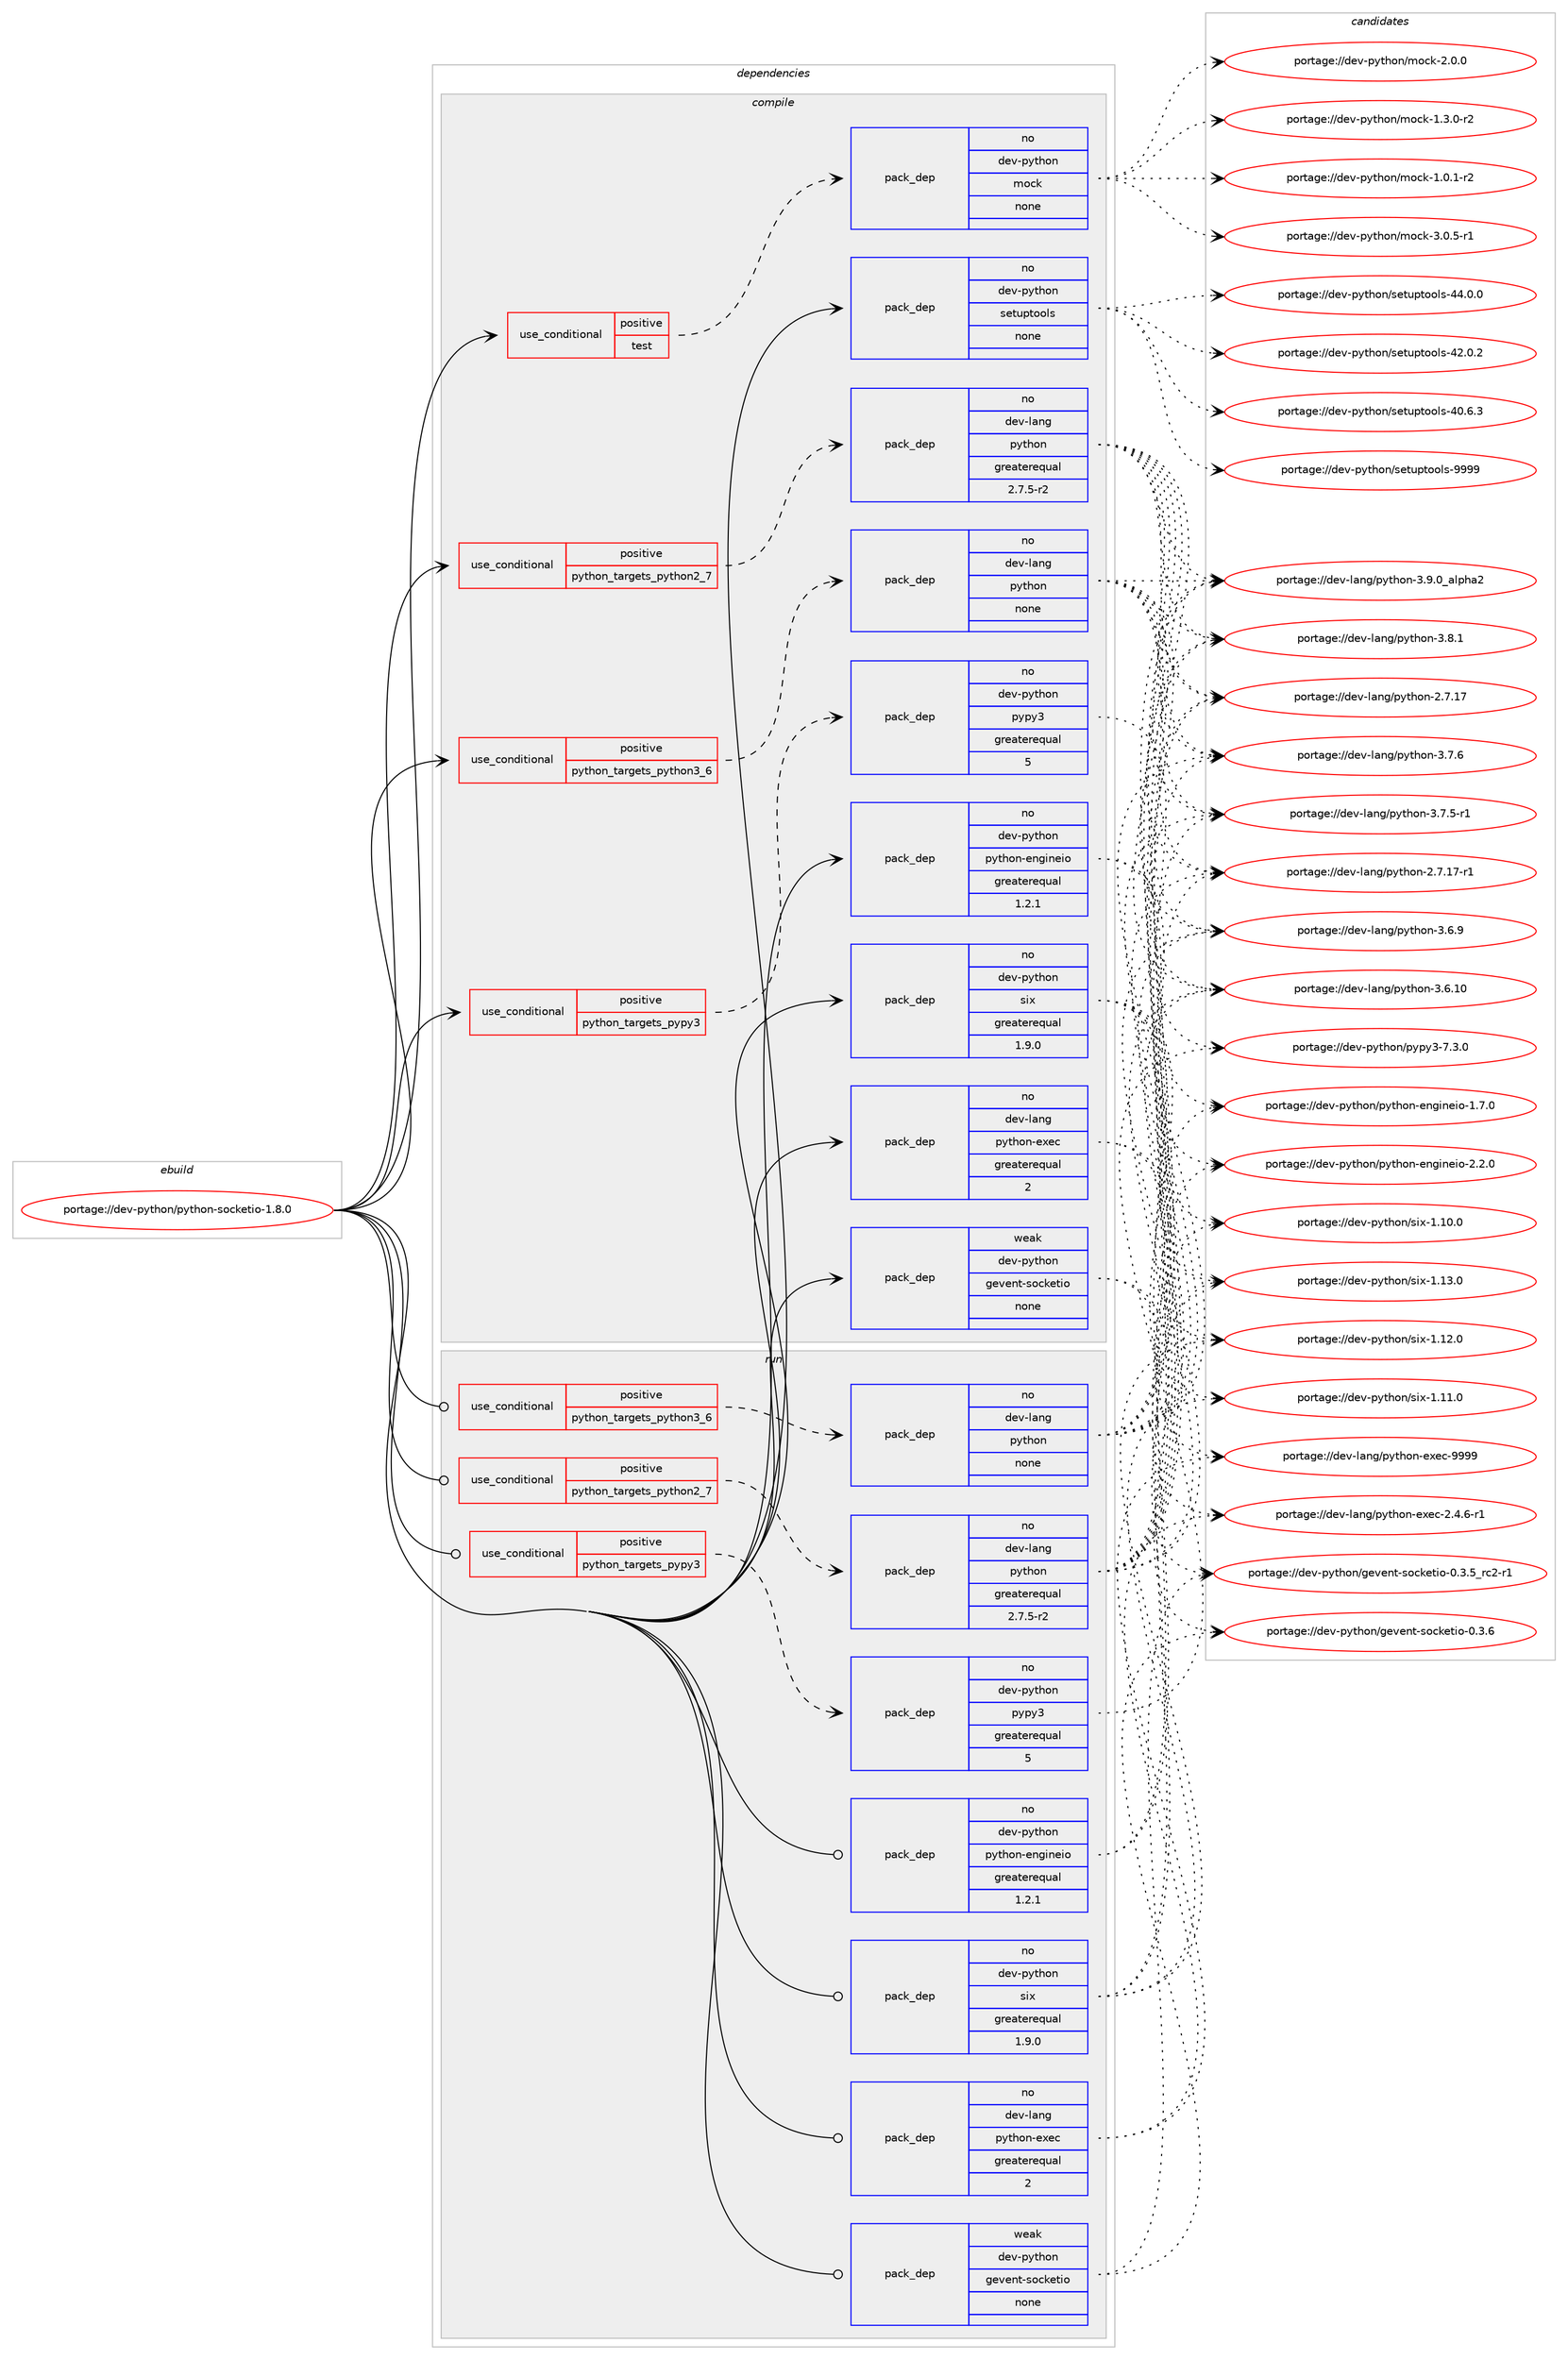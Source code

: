 digraph prolog {

# *************
# Graph options
# *************

newrank=true;
concentrate=true;
compound=true;
graph [rankdir=LR,fontname=Helvetica,fontsize=10,ranksep=1.5];#, ranksep=2.5, nodesep=0.2];
edge  [arrowhead=vee];
node  [fontname=Helvetica,fontsize=10];

# **********
# The ebuild
# **********

subgraph cluster_leftcol {
color=gray;
rank=same;
label=<<i>ebuild</i>>;
id [label="portage://dev-python/python-socketio-1.8.0", color=red, width=4, href="../dev-python/python-socketio-1.8.0.svg"];
}

# ****************
# The dependencies
# ****************

subgraph cluster_midcol {
color=gray;
label=<<i>dependencies</i>>;
subgraph cluster_compile {
fillcolor="#eeeeee";
style=filled;
label=<<i>compile</i>>;
subgraph cond107524 {
dependency430903 [label=<<TABLE BORDER="0" CELLBORDER="1" CELLSPACING="0" CELLPADDING="4"><TR><TD ROWSPAN="3" CELLPADDING="10">use_conditional</TD></TR><TR><TD>positive</TD></TR><TR><TD>python_targets_pypy3</TD></TR></TABLE>>, shape=none, color=red];
subgraph pack318466 {
dependency430904 [label=<<TABLE BORDER="0" CELLBORDER="1" CELLSPACING="0" CELLPADDING="4" WIDTH="220"><TR><TD ROWSPAN="6" CELLPADDING="30">pack_dep</TD></TR><TR><TD WIDTH="110">no</TD></TR><TR><TD>dev-python</TD></TR><TR><TD>pypy3</TD></TR><TR><TD>greaterequal</TD></TR><TR><TD>5</TD></TR></TABLE>>, shape=none, color=blue];
}
dependency430903:e -> dependency430904:w [weight=20,style="dashed",arrowhead="vee"];
}
id:e -> dependency430903:w [weight=20,style="solid",arrowhead="vee"];
subgraph cond107525 {
dependency430905 [label=<<TABLE BORDER="0" CELLBORDER="1" CELLSPACING="0" CELLPADDING="4"><TR><TD ROWSPAN="3" CELLPADDING="10">use_conditional</TD></TR><TR><TD>positive</TD></TR><TR><TD>python_targets_python2_7</TD></TR></TABLE>>, shape=none, color=red];
subgraph pack318467 {
dependency430906 [label=<<TABLE BORDER="0" CELLBORDER="1" CELLSPACING="0" CELLPADDING="4" WIDTH="220"><TR><TD ROWSPAN="6" CELLPADDING="30">pack_dep</TD></TR><TR><TD WIDTH="110">no</TD></TR><TR><TD>dev-lang</TD></TR><TR><TD>python</TD></TR><TR><TD>greaterequal</TD></TR><TR><TD>2.7.5-r2</TD></TR></TABLE>>, shape=none, color=blue];
}
dependency430905:e -> dependency430906:w [weight=20,style="dashed",arrowhead="vee"];
}
id:e -> dependency430905:w [weight=20,style="solid",arrowhead="vee"];
subgraph cond107526 {
dependency430907 [label=<<TABLE BORDER="0" CELLBORDER="1" CELLSPACING="0" CELLPADDING="4"><TR><TD ROWSPAN="3" CELLPADDING="10">use_conditional</TD></TR><TR><TD>positive</TD></TR><TR><TD>python_targets_python3_6</TD></TR></TABLE>>, shape=none, color=red];
subgraph pack318468 {
dependency430908 [label=<<TABLE BORDER="0" CELLBORDER="1" CELLSPACING="0" CELLPADDING="4" WIDTH="220"><TR><TD ROWSPAN="6" CELLPADDING="30">pack_dep</TD></TR><TR><TD WIDTH="110">no</TD></TR><TR><TD>dev-lang</TD></TR><TR><TD>python</TD></TR><TR><TD>none</TD></TR><TR><TD></TD></TR></TABLE>>, shape=none, color=blue];
}
dependency430907:e -> dependency430908:w [weight=20,style="dashed",arrowhead="vee"];
}
id:e -> dependency430907:w [weight=20,style="solid",arrowhead="vee"];
subgraph cond107527 {
dependency430909 [label=<<TABLE BORDER="0" CELLBORDER="1" CELLSPACING="0" CELLPADDING="4"><TR><TD ROWSPAN="3" CELLPADDING="10">use_conditional</TD></TR><TR><TD>positive</TD></TR><TR><TD>test</TD></TR></TABLE>>, shape=none, color=red];
subgraph pack318469 {
dependency430910 [label=<<TABLE BORDER="0" CELLBORDER="1" CELLSPACING="0" CELLPADDING="4" WIDTH="220"><TR><TD ROWSPAN="6" CELLPADDING="30">pack_dep</TD></TR><TR><TD WIDTH="110">no</TD></TR><TR><TD>dev-python</TD></TR><TR><TD>mock</TD></TR><TR><TD>none</TD></TR><TR><TD></TD></TR></TABLE>>, shape=none, color=blue];
}
dependency430909:e -> dependency430910:w [weight=20,style="dashed",arrowhead="vee"];
}
id:e -> dependency430909:w [weight=20,style="solid",arrowhead="vee"];
subgraph pack318470 {
dependency430911 [label=<<TABLE BORDER="0" CELLBORDER="1" CELLSPACING="0" CELLPADDING="4" WIDTH="220"><TR><TD ROWSPAN="6" CELLPADDING="30">pack_dep</TD></TR><TR><TD WIDTH="110">no</TD></TR><TR><TD>dev-lang</TD></TR><TR><TD>python-exec</TD></TR><TR><TD>greaterequal</TD></TR><TR><TD>2</TD></TR></TABLE>>, shape=none, color=blue];
}
id:e -> dependency430911:w [weight=20,style="solid",arrowhead="vee"];
subgraph pack318471 {
dependency430912 [label=<<TABLE BORDER="0" CELLBORDER="1" CELLSPACING="0" CELLPADDING="4" WIDTH="220"><TR><TD ROWSPAN="6" CELLPADDING="30">pack_dep</TD></TR><TR><TD WIDTH="110">no</TD></TR><TR><TD>dev-python</TD></TR><TR><TD>python-engineio</TD></TR><TR><TD>greaterequal</TD></TR><TR><TD>1.2.1</TD></TR></TABLE>>, shape=none, color=blue];
}
id:e -> dependency430912:w [weight=20,style="solid",arrowhead="vee"];
subgraph pack318472 {
dependency430913 [label=<<TABLE BORDER="0" CELLBORDER="1" CELLSPACING="0" CELLPADDING="4" WIDTH="220"><TR><TD ROWSPAN="6" CELLPADDING="30">pack_dep</TD></TR><TR><TD WIDTH="110">no</TD></TR><TR><TD>dev-python</TD></TR><TR><TD>setuptools</TD></TR><TR><TD>none</TD></TR><TR><TD></TD></TR></TABLE>>, shape=none, color=blue];
}
id:e -> dependency430913:w [weight=20,style="solid",arrowhead="vee"];
subgraph pack318473 {
dependency430914 [label=<<TABLE BORDER="0" CELLBORDER="1" CELLSPACING="0" CELLPADDING="4" WIDTH="220"><TR><TD ROWSPAN="6" CELLPADDING="30">pack_dep</TD></TR><TR><TD WIDTH="110">no</TD></TR><TR><TD>dev-python</TD></TR><TR><TD>six</TD></TR><TR><TD>greaterequal</TD></TR><TR><TD>1.9.0</TD></TR></TABLE>>, shape=none, color=blue];
}
id:e -> dependency430914:w [weight=20,style="solid",arrowhead="vee"];
subgraph pack318474 {
dependency430915 [label=<<TABLE BORDER="0" CELLBORDER="1" CELLSPACING="0" CELLPADDING="4" WIDTH="220"><TR><TD ROWSPAN="6" CELLPADDING="30">pack_dep</TD></TR><TR><TD WIDTH="110">weak</TD></TR><TR><TD>dev-python</TD></TR><TR><TD>gevent-socketio</TD></TR><TR><TD>none</TD></TR><TR><TD></TD></TR></TABLE>>, shape=none, color=blue];
}
id:e -> dependency430915:w [weight=20,style="solid",arrowhead="vee"];
}
subgraph cluster_compileandrun {
fillcolor="#eeeeee";
style=filled;
label=<<i>compile and run</i>>;
}
subgraph cluster_run {
fillcolor="#eeeeee";
style=filled;
label=<<i>run</i>>;
subgraph cond107528 {
dependency430916 [label=<<TABLE BORDER="0" CELLBORDER="1" CELLSPACING="0" CELLPADDING="4"><TR><TD ROWSPAN="3" CELLPADDING="10">use_conditional</TD></TR><TR><TD>positive</TD></TR><TR><TD>python_targets_pypy3</TD></TR></TABLE>>, shape=none, color=red];
subgraph pack318475 {
dependency430917 [label=<<TABLE BORDER="0" CELLBORDER="1" CELLSPACING="0" CELLPADDING="4" WIDTH="220"><TR><TD ROWSPAN="6" CELLPADDING="30">pack_dep</TD></TR><TR><TD WIDTH="110">no</TD></TR><TR><TD>dev-python</TD></TR><TR><TD>pypy3</TD></TR><TR><TD>greaterequal</TD></TR><TR><TD>5</TD></TR></TABLE>>, shape=none, color=blue];
}
dependency430916:e -> dependency430917:w [weight=20,style="dashed",arrowhead="vee"];
}
id:e -> dependency430916:w [weight=20,style="solid",arrowhead="odot"];
subgraph cond107529 {
dependency430918 [label=<<TABLE BORDER="0" CELLBORDER="1" CELLSPACING="0" CELLPADDING="4"><TR><TD ROWSPAN="3" CELLPADDING="10">use_conditional</TD></TR><TR><TD>positive</TD></TR><TR><TD>python_targets_python2_7</TD></TR></TABLE>>, shape=none, color=red];
subgraph pack318476 {
dependency430919 [label=<<TABLE BORDER="0" CELLBORDER="1" CELLSPACING="0" CELLPADDING="4" WIDTH="220"><TR><TD ROWSPAN="6" CELLPADDING="30">pack_dep</TD></TR><TR><TD WIDTH="110">no</TD></TR><TR><TD>dev-lang</TD></TR><TR><TD>python</TD></TR><TR><TD>greaterequal</TD></TR><TR><TD>2.7.5-r2</TD></TR></TABLE>>, shape=none, color=blue];
}
dependency430918:e -> dependency430919:w [weight=20,style="dashed",arrowhead="vee"];
}
id:e -> dependency430918:w [weight=20,style="solid",arrowhead="odot"];
subgraph cond107530 {
dependency430920 [label=<<TABLE BORDER="0" CELLBORDER="1" CELLSPACING="0" CELLPADDING="4"><TR><TD ROWSPAN="3" CELLPADDING="10">use_conditional</TD></TR><TR><TD>positive</TD></TR><TR><TD>python_targets_python3_6</TD></TR></TABLE>>, shape=none, color=red];
subgraph pack318477 {
dependency430921 [label=<<TABLE BORDER="0" CELLBORDER="1" CELLSPACING="0" CELLPADDING="4" WIDTH="220"><TR><TD ROWSPAN="6" CELLPADDING="30">pack_dep</TD></TR><TR><TD WIDTH="110">no</TD></TR><TR><TD>dev-lang</TD></TR><TR><TD>python</TD></TR><TR><TD>none</TD></TR><TR><TD></TD></TR></TABLE>>, shape=none, color=blue];
}
dependency430920:e -> dependency430921:w [weight=20,style="dashed",arrowhead="vee"];
}
id:e -> dependency430920:w [weight=20,style="solid",arrowhead="odot"];
subgraph pack318478 {
dependency430922 [label=<<TABLE BORDER="0" CELLBORDER="1" CELLSPACING="0" CELLPADDING="4" WIDTH="220"><TR><TD ROWSPAN="6" CELLPADDING="30">pack_dep</TD></TR><TR><TD WIDTH="110">no</TD></TR><TR><TD>dev-lang</TD></TR><TR><TD>python-exec</TD></TR><TR><TD>greaterequal</TD></TR><TR><TD>2</TD></TR></TABLE>>, shape=none, color=blue];
}
id:e -> dependency430922:w [weight=20,style="solid",arrowhead="odot"];
subgraph pack318479 {
dependency430923 [label=<<TABLE BORDER="0" CELLBORDER="1" CELLSPACING="0" CELLPADDING="4" WIDTH="220"><TR><TD ROWSPAN="6" CELLPADDING="30">pack_dep</TD></TR><TR><TD WIDTH="110">no</TD></TR><TR><TD>dev-python</TD></TR><TR><TD>python-engineio</TD></TR><TR><TD>greaterequal</TD></TR><TR><TD>1.2.1</TD></TR></TABLE>>, shape=none, color=blue];
}
id:e -> dependency430923:w [weight=20,style="solid",arrowhead="odot"];
subgraph pack318480 {
dependency430924 [label=<<TABLE BORDER="0" CELLBORDER="1" CELLSPACING="0" CELLPADDING="4" WIDTH="220"><TR><TD ROWSPAN="6" CELLPADDING="30">pack_dep</TD></TR><TR><TD WIDTH="110">no</TD></TR><TR><TD>dev-python</TD></TR><TR><TD>six</TD></TR><TR><TD>greaterequal</TD></TR><TR><TD>1.9.0</TD></TR></TABLE>>, shape=none, color=blue];
}
id:e -> dependency430924:w [weight=20,style="solid",arrowhead="odot"];
subgraph pack318481 {
dependency430925 [label=<<TABLE BORDER="0" CELLBORDER="1" CELLSPACING="0" CELLPADDING="4" WIDTH="220"><TR><TD ROWSPAN="6" CELLPADDING="30">pack_dep</TD></TR><TR><TD WIDTH="110">weak</TD></TR><TR><TD>dev-python</TD></TR><TR><TD>gevent-socketio</TD></TR><TR><TD>none</TD></TR><TR><TD></TD></TR></TABLE>>, shape=none, color=blue];
}
id:e -> dependency430925:w [weight=20,style="solid",arrowhead="odot"];
}
}

# **************
# The candidates
# **************

subgraph cluster_choices {
rank=same;
color=gray;
label=<<i>candidates</i>>;

subgraph choice318466 {
color=black;
nodesep=1;
choice100101118451121211161041111104711212111212151455546514648 [label="portage://dev-python/pypy3-7.3.0", color=red, width=4,href="../dev-python/pypy3-7.3.0.svg"];
dependency430904:e -> choice100101118451121211161041111104711212111212151455546514648:w [style=dotted,weight="100"];
}
subgraph choice318467 {
color=black;
nodesep=1;
choice10010111845108971101034711212111610411111045514657464895971081121049750 [label="portage://dev-lang/python-3.9.0_alpha2", color=red, width=4,href="../dev-lang/python-3.9.0_alpha2.svg"];
choice100101118451089711010347112121116104111110455146564649 [label="portage://dev-lang/python-3.8.1", color=red, width=4,href="../dev-lang/python-3.8.1.svg"];
choice100101118451089711010347112121116104111110455146554654 [label="portage://dev-lang/python-3.7.6", color=red, width=4,href="../dev-lang/python-3.7.6.svg"];
choice1001011184510897110103471121211161041111104551465546534511449 [label="portage://dev-lang/python-3.7.5-r1", color=red, width=4,href="../dev-lang/python-3.7.5-r1.svg"];
choice100101118451089711010347112121116104111110455146544657 [label="portage://dev-lang/python-3.6.9", color=red, width=4,href="../dev-lang/python-3.6.9.svg"];
choice10010111845108971101034711212111610411111045514654464948 [label="portage://dev-lang/python-3.6.10", color=red, width=4,href="../dev-lang/python-3.6.10.svg"];
choice100101118451089711010347112121116104111110455046554649554511449 [label="portage://dev-lang/python-2.7.17-r1", color=red, width=4,href="../dev-lang/python-2.7.17-r1.svg"];
choice10010111845108971101034711212111610411111045504655464955 [label="portage://dev-lang/python-2.7.17", color=red, width=4,href="../dev-lang/python-2.7.17.svg"];
dependency430906:e -> choice10010111845108971101034711212111610411111045514657464895971081121049750:w [style=dotted,weight="100"];
dependency430906:e -> choice100101118451089711010347112121116104111110455146564649:w [style=dotted,weight="100"];
dependency430906:e -> choice100101118451089711010347112121116104111110455146554654:w [style=dotted,weight="100"];
dependency430906:e -> choice1001011184510897110103471121211161041111104551465546534511449:w [style=dotted,weight="100"];
dependency430906:e -> choice100101118451089711010347112121116104111110455146544657:w [style=dotted,weight="100"];
dependency430906:e -> choice10010111845108971101034711212111610411111045514654464948:w [style=dotted,weight="100"];
dependency430906:e -> choice100101118451089711010347112121116104111110455046554649554511449:w [style=dotted,weight="100"];
dependency430906:e -> choice10010111845108971101034711212111610411111045504655464955:w [style=dotted,weight="100"];
}
subgraph choice318468 {
color=black;
nodesep=1;
choice10010111845108971101034711212111610411111045514657464895971081121049750 [label="portage://dev-lang/python-3.9.0_alpha2", color=red, width=4,href="../dev-lang/python-3.9.0_alpha2.svg"];
choice100101118451089711010347112121116104111110455146564649 [label="portage://dev-lang/python-3.8.1", color=red, width=4,href="../dev-lang/python-3.8.1.svg"];
choice100101118451089711010347112121116104111110455146554654 [label="portage://dev-lang/python-3.7.6", color=red, width=4,href="../dev-lang/python-3.7.6.svg"];
choice1001011184510897110103471121211161041111104551465546534511449 [label="portage://dev-lang/python-3.7.5-r1", color=red, width=4,href="../dev-lang/python-3.7.5-r1.svg"];
choice100101118451089711010347112121116104111110455146544657 [label="portage://dev-lang/python-3.6.9", color=red, width=4,href="../dev-lang/python-3.6.9.svg"];
choice10010111845108971101034711212111610411111045514654464948 [label="portage://dev-lang/python-3.6.10", color=red, width=4,href="../dev-lang/python-3.6.10.svg"];
choice100101118451089711010347112121116104111110455046554649554511449 [label="portage://dev-lang/python-2.7.17-r1", color=red, width=4,href="../dev-lang/python-2.7.17-r1.svg"];
choice10010111845108971101034711212111610411111045504655464955 [label="portage://dev-lang/python-2.7.17", color=red, width=4,href="../dev-lang/python-2.7.17.svg"];
dependency430908:e -> choice10010111845108971101034711212111610411111045514657464895971081121049750:w [style=dotted,weight="100"];
dependency430908:e -> choice100101118451089711010347112121116104111110455146564649:w [style=dotted,weight="100"];
dependency430908:e -> choice100101118451089711010347112121116104111110455146554654:w [style=dotted,weight="100"];
dependency430908:e -> choice1001011184510897110103471121211161041111104551465546534511449:w [style=dotted,weight="100"];
dependency430908:e -> choice100101118451089711010347112121116104111110455146544657:w [style=dotted,weight="100"];
dependency430908:e -> choice10010111845108971101034711212111610411111045514654464948:w [style=dotted,weight="100"];
dependency430908:e -> choice100101118451089711010347112121116104111110455046554649554511449:w [style=dotted,weight="100"];
dependency430908:e -> choice10010111845108971101034711212111610411111045504655464955:w [style=dotted,weight="100"];
}
subgraph choice318469 {
color=black;
nodesep=1;
choice1001011184511212111610411111047109111991074551464846534511449 [label="portage://dev-python/mock-3.0.5-r1", color=red, width=4,href="../dev-python/mock-3.0.5-r1.svg"];
choice100101118451121211161041111104710911199107455046484648 [label="portage://dev-python/mock-2.0.0", color=red, width=4,href="../dev-python/mock-2.0.0.svg"];
choice1001011184511212111610411111047109111991074549465146484511450 [label="portage://dev-python/mock-1.3.0-r2", color=red, width=4,href="../dev-python/mock-1.3.0-r2.svg"];
choice1001011184511212111610411111047109111991074549464846494511450 [label="portage://dev-python/mock-1.0.1-r2", color=red, width=4,href="../dev-python/mock-1.0.1-r2.svg"];
dependency430910:e -> choice1001011184511212111610411111047109111991074551464846534511449:w [style=dotted,weight="100"];
dependency430910:e -> choice100101118451121211161041111104710911199107455046484648:w [style=dotted,weight="100"];
dependency430910:e -> choice1001011184511212111610411111047109111991074549465146484511450:w [style=dotted,weight="100"];
dependency430910:e -> choice1001011184511212111610411111047109111991074549464846494511450:w [style=dotted,weight="100"];
}
subgraph choice318470 {
color=black;
nodesep=1;
choice10010111845108971101034711212111610411111045101120101994557575757 [label="portage://dev-lang/python-exec-9999", color=red, width=4,href="../dev-lang/python-exec-9999.svg"];
choice10010111845108971101034711212111610411111045101120101994550465246544511449 [label="portage://dev-lang/python-exec-2.4.6-r1", color=red, width=4,href="../dev-lang/python-exec-2.4.6-r1.svg"];
dependency430911:e -> choice10010111845108971101034711212111610411111045101120101994557575757:w [style=dotted,weight="100"];
dependency430911:e -> choice10010111845108971101034711212111610411111045101120101994550465246544511449:w [style=dotted,weight="100"];
}
subgraph choice318471 {
color=black;
nodesep=1;
choice100101118451121211161041111104711212111610411111045101110103105110101105111455046504648 [label="portage://dev-python/python-engineio-2.2.0", color=red, width=4,href="../dev-python/python-engineio-2.2.0.svg"];
choice100101118451121211161041111104711212111610411111045101110103105110101105111454946554648 [label="portage://dev-python/python-engineio-1.7.0", color=red, width=4,href="../dev-python/python-engineio-1.7.0.svg"];
dependency430912:e -> choice100101118451121211161041111104711212111610411111045101110103105110101105111455046504648:w [style=dotted,weight="100"];
dependency430912:e -> choice100101118451121211161041111104711212111610411111045101110103105110101105111454946554648:w [style=dotted,weight="100"];
}
subgraph choice318472 {
color=black;
nodesep=1;
choice10010111845112121116104111110471151011161171121161111111081154557575757 [label="portage://dev-python/setuptools-9999", color=red, width=4,href="../dev-python/setuptools-9999.svg"];
choice100101118451121211161041111104711510111611711211611111110811545525246484648 [label="portage://dev-python/setuptools-44.0.0", color=red, width=4,href="../dev-python/setuptools-44.0.0.svg"];
choice100101118451121211161041111104711510111611711211611111110811545525046484650 [label="portage://dev-python/setuptools-42.0.2", color=red, width=4,href="../dev-python/setuptools-42.0.2.svg"];
choice100101118451121211161041111104711510111611711211611111110811545524846544651 [label="portage://dev-python/setuptools-40.6.3", color=red, width=4,href="../dev-python/setuptools-40.6.3.svg"];
dependency430913:e -> choice10010111845112121116104111110471151011161171121161111111081154557575757:w [style=dotted,weight="100"];
dependency430913:e -> choice100101118451121211161041111104711510111611711211611111110811545525246484648:w [style=dotted,weight="100"];
dependency430913:e -> choice100101118451121211161041111104711510111611711211611111110811545525046484650:w [style=dotted,weight="100"];
dependency430913:e -> choice100101118451121211161041111104711510111611711211611111110811545524846544651:w [style=dotted,weight="100"];
}
subgraph choice318473 {
color=black;
nodesep=1;
choice100101118451121211161041111104711510512045494649514648 [label="portage://dev-python/six-1.13.0", color=red, width=4,href="../dev-python/six-1.13.0.svg"];
choice100101118451121211161041111104711510512045494649504648 [label="portage://dev-python/six-1.12.0", color=red, width=4,href="../dev-python/six-1.12.0.svg"];
choice100101118451121211161041111104711510512045494649494648 [label="portage://dev-python/six-1.11.0", color=red, width=4,href="../dev-python/six-1.11.0.svg"];
choice100101118451121211161041111104711510512045494649484648 [label="portage://dev-python/six-1.10.0", color=red, width=4,href="../dev-python/six-1.10.0.svg"];
dependency430914:e -> choice100101118451121211161041111104711510512045494649514648:w [style=dotted,weight="100"];
dependency430914:e -> choice100101118451121211161041111104711510512045494649504648:w [style=dotted,weight="100"];
dependency430914:e -> choice100101118451121211161041111104711510512045494649494648:w [style=dotted,weight="100"];
dependency430914:e -> choice100101118451121211161041111104711510512045494649484648:w [style=dotted,weight="100"];
}
subgraph choice318474 {
color=black;
nodesep=1;
choice10010111845112121116104111110471031011181011101164511511199107101116105111454846514654 [label="portage://dev-python/gevent-socketio-0.3.6", color=red, width=4,href="../dev-python/gevent-socketio-0.3.6.svg"];
choice100101118451121211161041111104710310111810111011645115111991071011161051114548465146539511499504511449 [label="portage://dev-python/gevent-socketio-0.3.5_rc2-r1", color=red, width=4,href="../dev-python/gevent-socketio-0.3.5_rc2-r1.svg"];
dependency430915:e -> choice10010111845112121116104111110471031011181011101164511511199107101116105111454846514654:w [style=dotted,weight="100"];
dependency430915:e -> choice100101118451121211161041111104710310111810111011645115111991071011161051114548465146539511499504511449:w [style=dotted,weight="100"];
}
subgraph choice318475 {
color=black;
nodesep=1;
choice100101118451121211161041111104711212111212151455546514648 [label="portage://dev-python/pypy3-7.3.0", color=red, width=4,href="../dev-python/pypy3-7.3.0.svg"];
dependency430917:e -> choice100101118451121211161041111104711212111212151455546514648:w [style=dotted,weight="100"];
}
subgraph choice318476 {
color=black;
nodesep=1;
choice10010111845108971101034711212111610411111045514657464895971081121049750 [label="portage://dev-lang/python-3.9.0_alpha2", color=red, width=4,href="../dev-lang/python-3.9.0_alpha2.svg"];
choice100101118451089711010347112121116104111110455146564649 [label="portage://dev-lang/python-3.8.1", color=red, width=4,href="../dev-lang/python-3.8.1.svg"];
choice100101118451089711010347112121116104111110455146554654 [label="portage://dev-lang/python-3.7.6", color=red, width=4,href="../dev-lang/python-3.7.6.svg"];
choice1001011184510897110103471121211161041111104551465546534511449 [label="portage://dev-lang/python-3.7.5-r1", color=red, width=4,href="../dev-lang/python-3.7.5-r1.svg"];
choice100101118451089711010347112121116104111110455146544657 [label="portage://dev-lang/python-3.6.9", color=red, width=4,href="../dev-lang/python-3.6.9.svg"];
choice10010111845108971101034711212111610411111045514654464948 [label="portage://dev-lang/python-3.6.10", color=red, width=4,href="../dev-lang/python-3.6.10.svg"];
choice100101118451089711010347112121116104111110455046554649554511449 [label="portage://dev-lang/python-2.7.17-r1", color=red, width=4,href="../dev-lang/python-2.7.17-r1.svg"];
choice10010111845108971101034711212111610411111045504655464955 [label="portage://dev-lang/python-2.7.17", color=red, width=4,href="../dev-lang/python-2.7.17.svg"];
dependency430919:e -> choice10010111845108971101034711212111610411111045514657464895971081121049750:w [style=dotted,weight="100"];
dependency430919:e -> choice100101118451089711010347112121116104111110455146564649:w [style=dotted,weight="100"];
dependency430919:e -> choice100101118451089711010347112121116104111110455146554654:w [style=dotted,weight="100"];
dependency430919:e -> choice1001011184510897110103471121211161041111104551465546534511449:w [style=dotted,weight="100"];
dependency430919:e -> choice100101118451089711010347112121116104111110455146544657:w [style=dotted,weight="100"];
dependency430919:e -> choice10010111845108971101034711212111610411111045514654464948:w [style=dotted,weight="100"];
dependency430919:e -> choice100101118451089711010347112121116104111110455046554649554511449:w [style=dotted,weight="100"];
dependency430919:e -> choice10010111845108971101034711212111610411111045504655464955:w [style=dotted,weight="100"];
}
subgraph choice318477 {
color=black;
nodesep=1;
choice10010111845108971101034711212111610411111045514657464895971081121049750 [label="portage://dev-lang/python-3.9.0_alpha2", color=red, width=4,href="../dev-lang/python-3.9.0_alpha2.svg"];
choice100101118451089711010347112121116104111110455146564649 [label="portage://dev-lang/python-3.8.1", color=red, width=4,href="../dev-lang/python-3.8.1.svg"];
choice100101118451089711010347112121116104111110455146554654 [label="portage://dev-lang/python-3.7.6", color=red, width=4,href="../dev-lang/python-3.7.6.svg"];
choice1001011184510897110103471121211161041111104551465546534511449 [label="portage://dev-lang/python-3.7.5-r1", color=red, width=4,href="../dev-lang/python-3.7.5-r1.svg"];
choice100101118451089711010347112121116104111110455146544657 [label="portage://dev-lang/python-3.6.9", color=red, width=4,href="../dev-lang/python-3.6.9.svg"];
choice10010111845108971101034711212111610411111045514654464948 [label="portage://dev-lang/python-3.6.10", color=red, width=4,href="../dev-lang/python-3.6.10.svg"];
choice100101118451089711010347112121116104111110455046554649554511449 [label="portage://dev-lang/python-2.7.17-r1", color=red, width=4,href="../dev-lang/python-2.7.17-r1.svg"];
choice10010111845108971101034711212111610411111045504655464955 [label="portage://dev-lang/python-2.7.17", color=red, width=4,href="../dev-lang/python-2.7.17.svg"];
dependency430921:e -> choice10010111845108971101034711212111610411111045514657464895971081121049750:w [style=dotted,weight="100"];
dependency430921:e -> choice100101118451089711010347112121116104111110455146564649:w [style=dotted,weight="100"];
dependency430921:e -> choice100101118451089711010347112121116104111110455146554654:w [style=dotted,weight="100"];
dependency430921:e -> choice1001011184510897110103471121211161041111104551465546534511449:w [style=dotted,weight="100"];
dependency430921:e -> choice100101118451089711010347112121116104111110455146544657:w [style=dotted,weight="100"];
dependency430921:e -> choice10010111845108971101034711212111610411111045514654464948:w [style=dotted,weight="100"];
dependency430921:e -> choice100101118451089711010347112121116104111110455046554649554511449:w [style=dotted,weight="100"];
dependency430921:e -> choice10010111845108971101034711212111610411111045504655464955:w [style=dotted,weight="100"];
}
subgraph choice318478 {
color=black;
nodesep=1;
choice10010111845108971101034711212111610411111045101120101994557575757 [label="portage://dev-lang/python-exec-9999", color=red, width=4,href="../dev-lang/python-exec-9999.svg"];
choice10010111845108971101034711212111610411111045101120101994550465246544511449 [label="portage://dev-lang/python-exec-2.4.6-r1", color=red, width=4,href="../dev-lang/python-exec-2.4.6-r1.svg"];
dependency430922:e -> choice10010111845108971101034711212111610411111045101120101994557575757:w [style=dotted,weight="100"];
dependency430922:e -> choice10010111845108971101034711212111610411111045101120101994550465246544511449:w [style=dotted,weight="100"];
}
subgraph choice318479 {
color=black;
nodesep=1;
choice100101118451121211161041111104711212111610411111045101110103105110101105111455046504648 [label="portage://dev-python/python-engineio-2.2.0", color=red, width=4,href="../dev-python/python-engineio-2.2.0.svg"];
choice100101118451121211161041111104711212111610411111045101110103105110101105111454946554648 [label="portage://dev-python/python-engineio-1.7.0", color=red, width=4,href="../dev-python/python-engineio-1.7.0.svg"];
dependency430923:e -> choice100101118451121211161041111104711212111610411111045101110103105110101105111455046504648:w [style=dotted,weight="100"];
dependency430923:e -> choice100101118451121211161041111104711212111610411111045101110103105110101105111454946554648:w [style=dotted,weight="100"];
}
subgraph choice318480 {
color=black;
nodesep=1;
choice100101118451121211161041111104711510512045494649514648 [label="portage://dev-python/six-1.13.0", color=red, width=4,href="../dev-python/six-1.13.0.svg"];
choice100101118451121211161041111104711510512045494649504648 [label="portage://dev-python/six-1.12.0", color=red, width=4,href="../dev-python/six-1.12.0.svg"];
choice100101118451121211161041111104711510512045494649494648 [label="portage://dev-python/six-1.11.0", color=red, width=4,href="../dev-python/six-1.11.0.svg"];
choice100101118451121211161041111104711510512045494649484648 [label="portage://dev-python/six-1.10.0", color=red, width=4,href="../dev-python/six-1.10.0.svg"];
dependency430924:e -> choice100101118451121211161041111104711510512045494649514648:w [style=dotted,weight="100"];
dependency430924:e -> choice100101118451121211161041111104711510512045494649504648:w [style=dotted,weight="100"];
dependency430924:e -> choice100101118451121211161041111104711510512045494649494648:w [style=dotted,weight="100"];
dependency430924:e -> choice100101118451121211161041111104711510512045494649484648:w [style=dotted,weight="100"];
}
subgraph choice318481 {
color=black;
nodesep=1;
choice10010111845112121116104111110471031011181011101164511511199107101116105111454846514654 [label="portage://dev-python/gevent-socketio-0.3.6", color=red, width=4,href="../dev-python/gevent-socketio-0.3.6.svg"];
choice100101118451121211161041111104710310111810111011645115111991071011161051114548465146539511499504511449 [label="portage://dev-python/gevent-socketio-0.3.5_rc2-r1", color=red, width=4,href="../dev-python/gevent-socketio-0.3.5_rc2-r1.svg"];
dependency430925:e -> choice10010111845112121116104111110471031011181011101164511511199107101116105111454846514654:w [style=dotted,weight="100"];
dependency430925:e -> choice100101118451121211161041111104710310111810111011645115111991071011161051114548465146539511499504511449:w [style=dotted,weight="100"];
}
}

}
